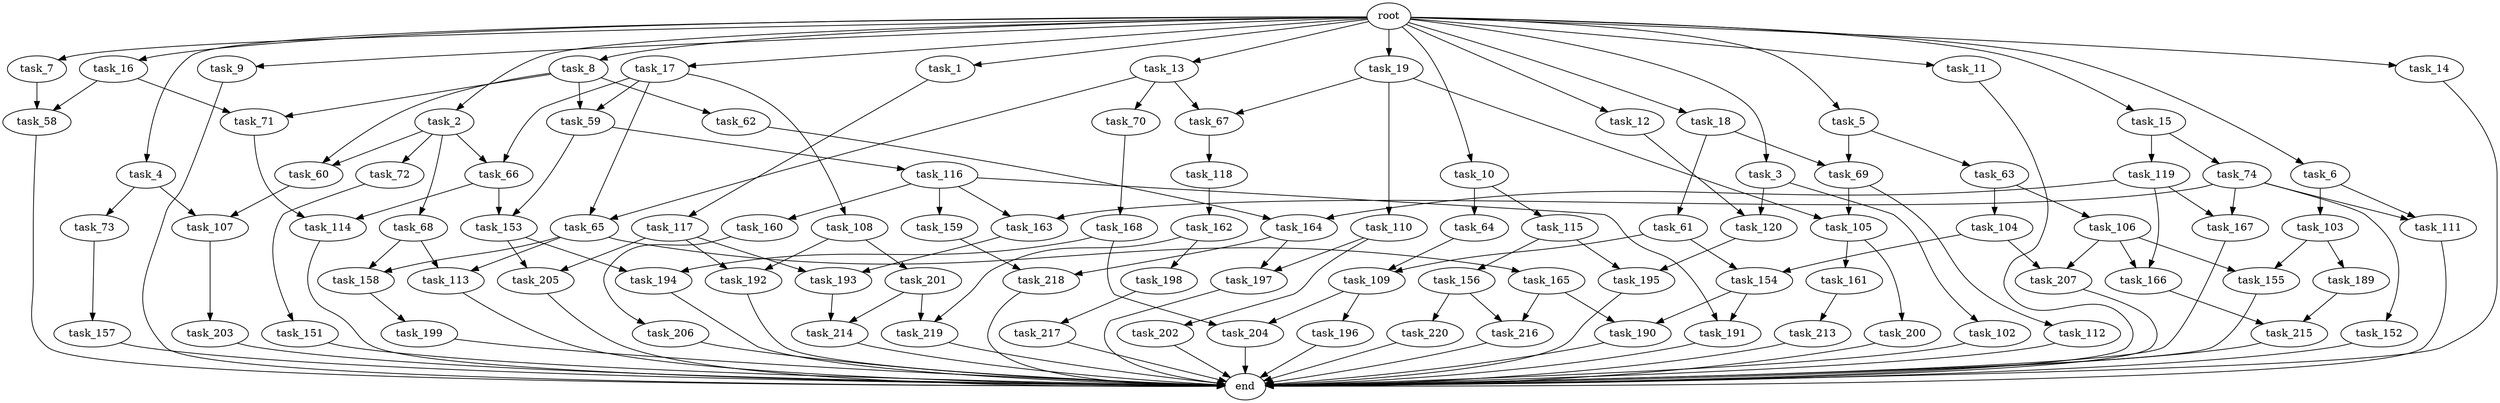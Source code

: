 digraph G {
  root [size="0.000000"];
  task_1 [size="2.048000"];
  task_2 [size="2.048000"];
  task_3 [size="2.048000"];
  task_4 [size="2.048000"];
  task_5 [size="2.048000"];
  task_6 [size="2.048000"];
  task_7 [size="2.048000"];
  task_8 [size="2.048000"];
  task_9 [size="2.048000"];
  task_10 [size="2.048000"];
  task_11 [size="2.048000"];
  task_12 [size="2.048000"];
  task_13 [size="2.048000"];
  task_14 [size="2.048000"];
  task_15 [size="2.048000"];
  task_16 [size="2.048000"];
  task_17 [size="2.048000"];
  task_18 [size="2.048000"];
  task_19 [size="2.048000"];
  task_58 [size="429496729.600000"];
  task_59 [size="1821066133.504000"];
  task_60 [size="1821066133.504000"];
  task_61 [size="841813590.016000"];
  task_62 [size="429496729.600000"];
  task_63 [size="1717986918.400000"];
  task_64 [size="429496729.600000"];
  task_65 [size="2010044694.528000"];
  task_66 [size="2783138807.808000"];
  task_67 [size="1717986918.400000"];
  task_68 [size="1391569403.904000"];
  task_69 [size="2559800508.416000"];
  task_70 [size="618475290.624000"];
  task_71 [size="584115552.256000"];
  task_72 [size="1391569403.904000"];
  task_73 [size="618475290.624000"];
  task_74 [size="1391569403.904000"];
  task_102 [size="841813590.016000"];
  task_103 [size="841813590.016000"];
  task_104 [size="68719476.736000"];
  task_105 [size="1374389534.720000"];
  task_106 [size="68719476.736000"];
  task_107 [size="1047972020.224000"];
  task_108 [size="1391569403.904000"];
  task_109 [size="893353197.568000"];
  task_110 [size="1099511627.776000"];
  task_111 [size="1271310319.616000"];
  task_112 [size="274877906.944000"];
  task_113 [size="1821066133.504000"];
  task_114 [size="1168231104.512000"];
  task_115 [size="429496729.600000"];
  task_116 [size="154618822.656000"];
  task_117 [size="618475290.624000"];
  task_118 [size="1391569403.904000"];
  task_119 [size="1391569403.904000"];
  task_120 [size="910533066.752000"];
  task_151 [size="618475290.624000"];
  task_152 [size="429496729.600000"];
  task_153 [size="1254130450.432000"];
  task_154 [size="549755813.888000"];
  task_155 [size="2559800508.416000"];
  task_156 [size="68719476.736000"];
  task_157 [size="154618822.656000"];
  task_158 [size="1821066133.504000"];
  task_159 [size="618475290.624000"];
  task_160 [size="618475290.624000"];
  task_161 [size="274877906.944000"];
  task_162 [size="1391569403.904000"];
  task_163 [size="1047972020.224000"];
  task_164 [size="1460288880.640000"];
  task_165 [size="1391569403.904000"];
  task_166 [size="1683627180.032000"];
  task_167 [size="1271310319.616000"];
  task_168 [size="154618822.656000"];
  task_189 [size="1717986918.400000"];
  task_190 [size="1254130450.432000"];
  task_191 [size="773094113.280000"];
  task_192 [size="893353197.568000"];
  task_193 [size="773094113.280000"];
  task_194 [size="1546188226.560000"];
  task_195 [size="1786706395.136000"];
  task_196 [size="274877906.944000"];
  task_197 [size="1168231104.512000"];
  task_198 [size="618475290.624000"];
  task_199 [size="274877906.944000"];
  task_200 [size="274877906.944000"];
  task_201 [size="274877906.944000"];
  task_202 [size="1099511627.776000"];
  task_203 [size="1717986918.400000"];
  task_204 [size="1666447310.848000"];
  task_205 [size="773094113.280000"];
  task_206 [size="1717986918.400000"];
  task_207 [size="1116691496.960000"];
  task_213 [size="841813590.016000"];
  task_214 [size="910533066.752000"];
  task_215 [size="1460288880.640000"];
  task_216 [size="2817498546.176000"];
  task_217 [size="1391569403.904000"];
  task_218 [size="1168231104.512000"];
  task_219 [size="687194767.360000"];
  task_220 [size="1717986918.400000"];
  end [size="0.000000"];

  root -> task_1 [size="1.000000"];
  root -> task_2 [size="1.000000"];
  root -> task_3 [size="1.000000"];
  root -> task_4 [size="1.000000"];
  root -> task_5 [size="1.000000"];
  root -> task_6 [size="1.000000"];
  root -> task_7 [size="1.000000"];
  root -> task_8 [size="1.000000"];
  root -> task_9 [size="1.000000"];
  root -> task_10 [size="1.000000"];
  root -> task_11 [size="1.000000"];
  root -> task_12 [size="1.000000"];
  root -> task_13 [size="1.000000"];
  root -> task_14 [size="1.000000"];
  root -> task_15 [size="1.000000"];
  root -> task_16 [size="1.000000"];
  root -> task_17 [size="1.000000"];
  root -> task_18 [size="1.000000"];
  root -> task_19 [size="1.000000"];
  task_1 -> task_117 [size="301989888.000000"];
  task_2 -> task_60 [size="679477248.000000"];
  task_2 -> task_66 [size="679477248.000000"];
  task_2 -> task_68 [size="679477248.000000"];
  task_2 -> task_72 [size="679477248.000000"];
  task_3 -> task_102 [size="411041792.000000"];
  task_3 -> task_120 [size="411041792.000000"];
  task_4 -> task_73 [size="301989888.000000"];
  task_4 -> task_107 [size="301989888.000000"];
  task_5 -> task_63 [size="838860800.000000"];
  task_5 -> task_69 [size="838860800.000000"];
  task_6 -> task_103 [size="411041792.000000"];
  task_6 -> task_111 [size="411041792.000000"];
  task_7 -> task_58 [size="134217728.000000"];
  task_8 -> task_59 [size="209715200.000000"];
  task_8 -> task_60 [size="209715200.000000"];
  task_8 -> task_62 [size="209715200.000000"];
  task_8 -> task_71 [size="209715200.000000"];
  task_9 -> end [size="1.000000"];
  task_10 -> task_64 [size="209715200.000000"];
  task_10 -> task_115 [size="209715200.000000"];
  task_11 -> end [size="1.000000"];
  task_12 -> task_120 [size="33554432.000000"];
  task_13 -> task_65 [size="301989888.000000"];
  task_13 -> task_67 [size="301989888.000000"];
  task_13 -> task_70 [size="301989888.000000"];
  task_14 -> end [size="1.000000"];
  task_15 -> task_74 [size="679477248.000000"];
  task_15 -> task_119 [size="679477248.000000"];
  task_16 -> task_58 [size="75497472.000000"];
  task_16 -> task_71 [size="75497472.000000"];
  task_17 -> task_59 [size="679477248.000000"];
  task_17 -> task_65 [size="679477248.000000"];
  task_17 -> task_66 [size="679477248.000000"];
  task_17 -> task_108 [size="679477248.000000"];
  task_18 -> task_61 [size="411041792.000000"];
  task_18 -> task_69 [size="411041792.000000"];
  task_19 -> task_67 [size="536870912.000000"];
  task_19 -> task_105 [size="536870912.000000"];
  task_19 -> task_110 [size="536870912.000000"];
  task_58 -> end [size="1.000000"];
  task_59 -> task_116 [size="75497472.000000"];
  task_59 -> task_153 [size="75497472.000000"];
  task_60 -> task_107 [size="209715200.000000"];
  task_61 -> task_109 [size="134217728.000000"];
  task_61 -> task_154 [size="134217728.000000"];
  task_62 -> task_164 [size="301989888.000000"];
  task_63 -> task_104 [size="33554432.000000"];
  task_63 -> task_106 [size="33554432.000000"];
  task_64 -> task_109 [size="301989888.000000"];
  task_65 -> task_113 [size="679477248.000000"];
  task_65 -> task_158 [size="679477248.000000"];
  task_65 -> task_165 [size="679477248.000000"];
  task_66 -> task_114 [size="536870912.000000"];
  task_66 -> task_153 [size="536870912.000000"];
  task_67 -> task_118 [size="679477248.000000"];
  task_68 -> task_113 [size="209715200.000000"];
  task_68 -> task_158 [size="209715200.000000"];
  task_69 -> task_105 [size="134217728.000000"];
  task_69 -> task_112 [size="134217728.000000"];
  task_70 -> task_168 [size="75497472.000000"];
  task_71 -> task_114 [size="33554432.000000"];
  task_72 -> task_151 [size="301989888.000000"];
  task_73 -> task_157 [size="75497472.000000"];
  task_74 -> task_111 [size="209715200.000000"];
  task_74 -> task_152 [size="209715200.000000"];
  task_74 -> task_163 [size="209715200.000000"];
  task_74 -> task_167 [size="209715200.000000"];
  task_102 -> end [size="1.000000"];
  task_103 -> task_155 [size="838860800.000000"];
  task_103 -> task_189 [size="838860800.000000"];
  task_104 -> task_154 [size="134217728.000000"];
  task_104 -> task_207 [size="134217728.000000"];
  task_105 -> task_161 [size="134217728.000000"];
  task_105 -> task_200 [size="134217728.000000"];
  task_106 -> task_155 [size="411041792.000000"];
  task_106 -> task_166 [size="411041792.000000"];
  task_106 -> task_207 [size="411041792.000000"];
  task_107 -> task_203 [size="838860800.000000"];
  task_108 -> task_192 [size="134217728.000000"];
  task_108 -> task_201 [size="134217728.000000"];
  task_109 -> task_196 [size="134217728.000000"];
  task_109 -> task_204 [size="134217728.000000"];
  task_110 -> task_197 [size="536870912.000000"];
  task_110 -> task_202 [size="536870912.000000"];
  task_111 -> end [size="1.000000"];
  task_112 -> end [size="1.000000"];
  task_113 -> end [size="1.000000"];
  task_114 -> end [size="1.000000"];
  task_115 -> task_156 [size="33554432.000000"];
  task_115 -> task_195 [size="33554432.000000"];
  task_116 -> task_159 [size="301989888.000000"];
  task_116 -> task_160 [size="301989888.000000"];
  task_116 -> task_163 [size="301989888.000000"];
  task_116 -> task_191 [size="301989888.000000"];
  task_117 -> task_192 [size="301989888.000000"];
  task_117 -> task_193 [size="301989888.000000"];
  task_117 -> task_205 [size="301989888.000000"];
  task_118 -> task_162 [size="679477248.000000"];
  task_119 -> task_164 [size="411041792.000000"];
  task_119 -> task_166 [size="411041792.000000"];
  task_119 -> task_167 [size="411041792.000000"];
  task_120 -> task_195 [size="838860800.000000"];
  task_151 -> end [size="1.000000"];
  task_152 -> end [size="1.000000"];
  task_153 -> task_194 [size="75497472.000000"];
  task_153 -> task_205 [size="75497472.000000"];
  task_154 -> task_190 [size="75497472.000000"];
  task_154 -> task_191 [size="75497472.000000"];
  task_155 -> end [size="1.000000"];
  task_156 -> task_216 [size="838860800.000000"];
  task_156 -> task_220 [size="838860800.000000"];
  task_157 -> end [size="1.000000"];
  task_158 -> task_199 [size="134217728.000000"];
  task_159 -> task_218 [size="536870912.000000"];
  task_160 -> task_206 [size="838860800.000000"];
  task_161 -> task_213 [size="411041792.000000"];
  task_162 -> task_198 [size="301989888.000000"];
  task_162 -> task_219 [size="301989888.000000"];
  task_163 -> task_193 [size="75497472.000000"];
  task_164 -> task_197 [size="33554432.000000"];
  task_164 -> task_218 [size="33554432.000000"];
  task_165 -> task_190 [size="536870912.000000"];
  task_165 -> task_216 [size="536870912.000000"];
  task_166 -> task_215 [size="411041792.000000"];
  task_167 -> end [size="1.000000"];
  task_168 -> task_194 [size="679477248.000000"];
  task_168 -> task_204 [size="679477248.000000"];
  task_189 -> task_215 [size="301989888.000000"];
  task_190 -> end [size="1.000000"];
  task_191 -> end [size="1.000000"];
  task_192 -> end [size="1.000000"];
  task_193 -> task_214 [size="411041792.000000"];
  task_194 -> end [size="1.000000"];
  task_195 -> end [size="1.000000"];
  task_196 -> end [size="1.000000"];
  task_197 -> end [size="1.000000"];
  task_198 -> task_217 [size="679477248.000000"];
  task_199 -> end [size="1.000000"];
  task_200 -> end [size="1.000000"];
  task_201 -> task_214 [size="33554432.000000"];
  task_201 -> task_219 [size="33554432.000000"];
  task_202 -> end [size="1.000000"];
  task_203 -> end [size="1.000000"];
  task_204 -> end [size="1.000000"];
  task_205 -> end [size="1.000000"];
  task_206 -> end [size="1.000000"];
  task_207 -> end [size="1.000000"];
  task_213 -> end [size="1.000000"];
  task_214 -> end [size="1.000000"];
  task_215 -> end [size="1.000000"];
  task_216 -> end [size="1.000000"];
  task_217 -> end [size="1.000000"];
  task_218 -> end [size="1.000000"];
  task_219 -> end [size="1.000000"];
  task_220 -> end [size="1.000000"];
}
